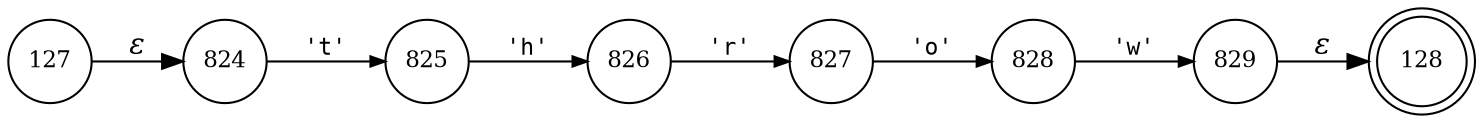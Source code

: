 digraph ATN {
rankdir=LR;
s128[fontsize=11, label="128", shape=doublecircle, fixedsize=true, width=.6];
s824[fontsize=11,label="824", shape=circle, fixedsize=true, width=.55, peripheries=1];
s825[fontsize=11,label="825", shape=circle, fixedsize=true, width=.55, peripheries=1];
s826[fontsize=11,label="826", shape=circle, fixedsize=true, width=.55, peripheries=1];
s827[fontsize=11,label="827", shape=circle, fixedsize=true, width=.55, peripheries=1];
s828[fontsize=11,label="828", shape=circle, fixedsize=true, width=.55, peripheries=1];
s829[fontsize=11,label="829", shape=circle, fixedsize=true, width=.55, peripheries=1];
s127[fontsize=11,label="127", shape=circle, fixedsize=true, width=.55, peripheries=1];
s127 -> s824 [fontname="Times-Italic", label="&epsilon;"];
s824 -> s825 [fontsize=11, fontname="Courier", arrowsize=.7, label = "'t'", arrowhead = normal];
s825 -> s826 [fontsize=11, fontname="Courier", arrowsize=.7, label = "'h'", arrowhead = normal];
s826 -> s827 [fontsize=11, fontname="Courier", arrowsize=.7, label = "'r'", arrowhead = normal];
s827 -> s828 [fontsize=11, fontname="Courier", arrowsize=.7, label = "'o'", arrowhead = normal];
s828 -> s829 [fontsize=11, fontname="Courier", arrowsize=.7, label = "'w'", arrowhead = normal];
s829 -> s128 [fontname="Times-Italic", label="&epsilon;"];
}